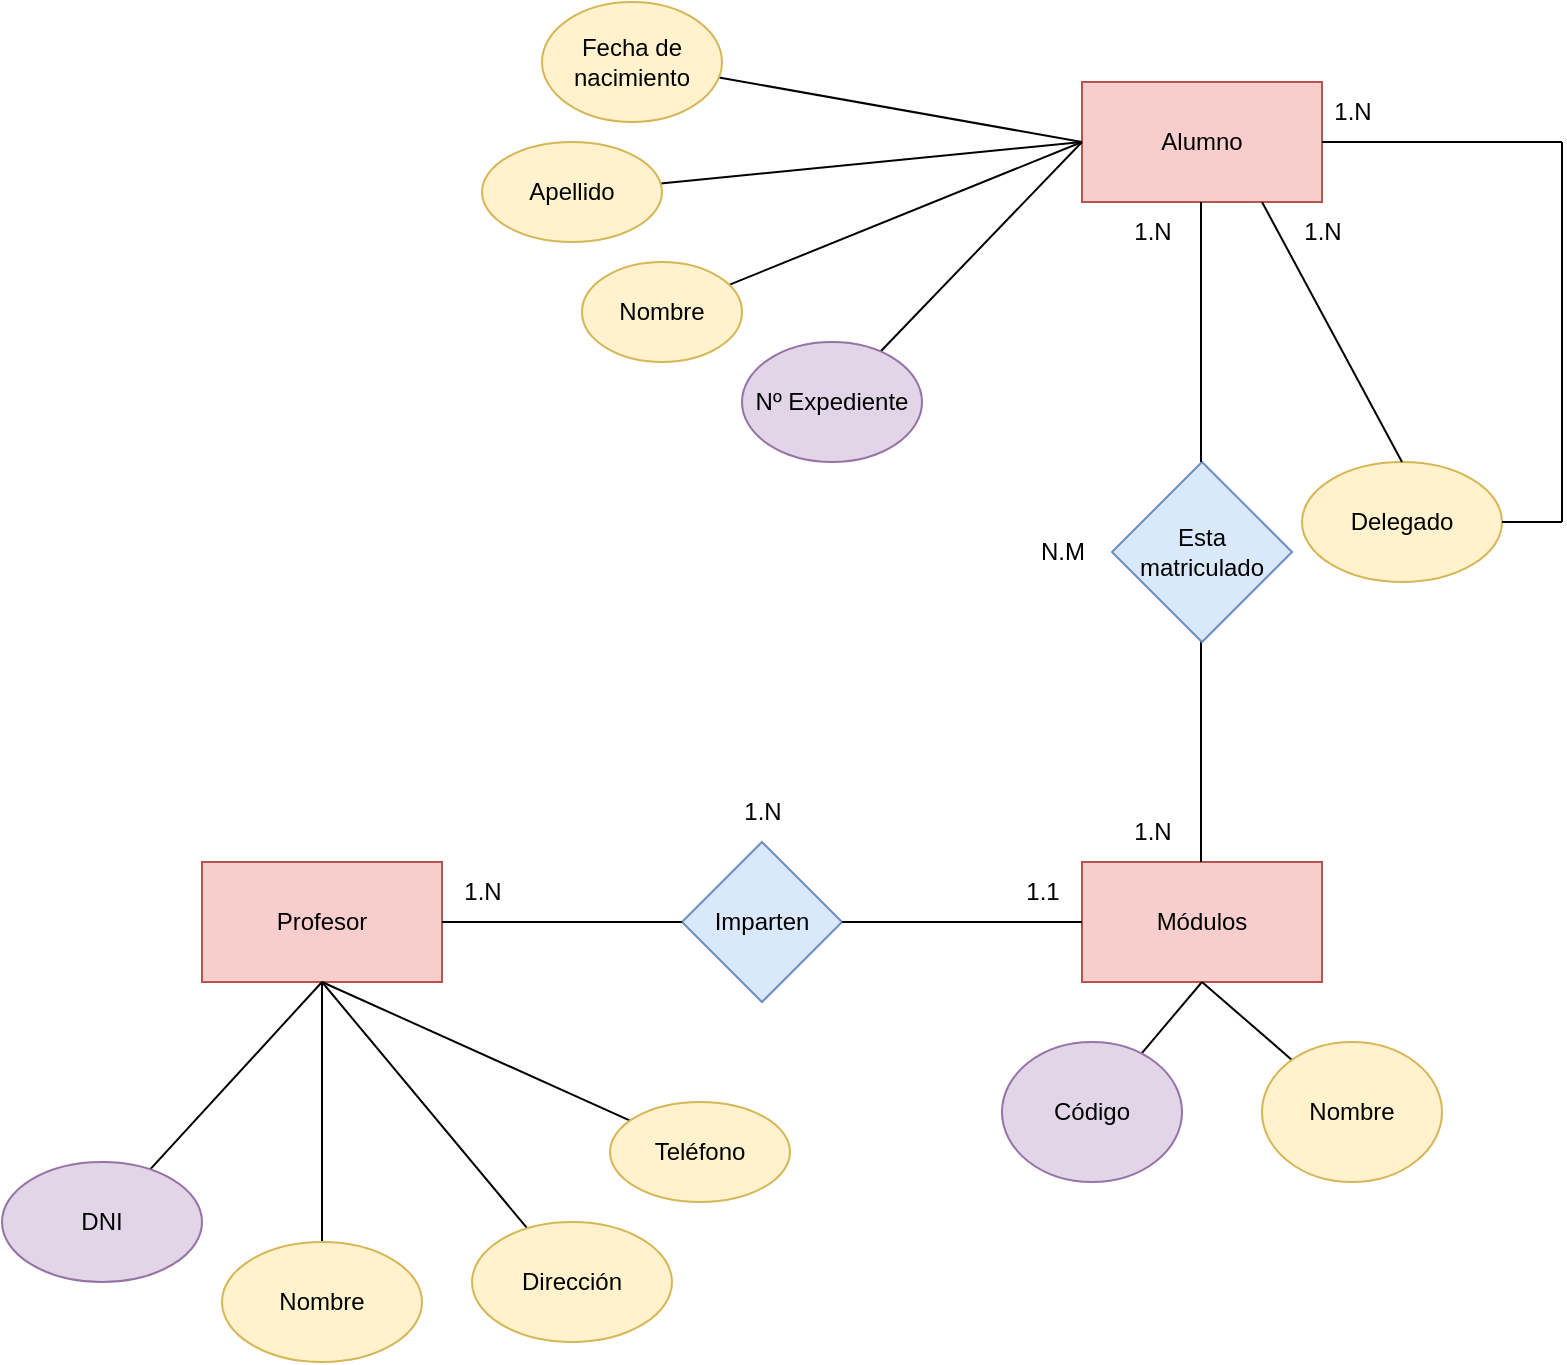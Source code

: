 <mxfile version="22.0.0" type="github">
  <diagram name="Página-1" id="yF2eQjJZxXHu3zWnu00l">
    <mxGraphModel dx="1658" dy="908" grid="1" gridSize="10" guides="1" tooltips="1" connect="1" arrows="1" fold="1" page="1" pageScale="1" pageWidth="827" pageHeight="1169" math="0" shadow="0">
      <root>
        <mxCell id="0" />
        <mxCell id="1" parent="0" />
        <mxCell id="6v2N4G5xBCR1Wuix8mr1-1" value="Profesor" style="rounded=0;whiteSpace=wrap;html=1;fillColor=#f8cecc;strokeColor=#b85450;" vertex="1" parent="1">
          <mxGeometry x="120" y="440" width="120" height="60" as="geometry" />
        </mxCell>
        <mxCell id="6v2N4G5xBCR1Wuix8mr1-2" value="Imparten" style="rhombus;whiteSpace=wrap;html=1;fillColor=#dae8fc;strokeColor=#6c8ebf;" vertex="1" parent="1">
          <mxGeometry x="360" y="430" width="80" height="80" as="geometry" />
        </mxCell>
        <mxCell id="6v2N4G5xBCR1Wuix8mr1-3" value="Módulos" style="rounded=0;whiteSpace=wrap;html=1;fillColor=#f8cecc;strokeColor=#b85450;" vertex="1" parent="1">
          <mxGeometry x="560" y="440" width="120" height="60" as="geometry" />
        </mxCell>
        <mxCell id="6v2N4G5xBCR1Wuix8mr1-4" value="" style="endArrow=none;html=1;rounded=0;exitX=1;exitY=0.5;exitDx=0;exitDy=0;entryX=0;entryY=0.5;entryDx=0;entryDy=0;" edge="1" parent="1" source="6v2N4G5xBCR1Wuix8mr1-1" target="6v2N4G5xBCR1Wuix8mr1-2">
          <mxGeometry width="50" height="50" relative="1" as="geometry">
            <mxPoint x="280" y="350" as="sourcePoint" />
            <mxPoint x="330" y="300" as="targetPoint" />
          </mxGeometry>
        </mxCell>
        <mxCell id="6v2N4G5xBCR1Wuix8mr1-5" value="" style="endArrow=none;html=1;rounded=0;exitX=1;exitY=0.5;exitDx=0;exitDy=0;entryX=0;entryY=0.5;entryDx=0;entryDy=0;" edge="1" parent="1" source="6v2N4G5xBCR1Wuix8mr1-2" target="6v2N4G5xBCR1Wuix8mr1-3">
          <mxGeometry width="50" height="50" relative="1" as="geometry">
            <mxPoint x="480" y="360" as="sourcePoint" />
            <mxPoint x="530" y="310" as="targetPoint" />
          </mxGeometry>
        </mxCell>
        <mxCell id="6v2N4G5xBCR1Wuix8mr1-7" value="Alumno" style="rounded=0;whiteSpace=wrap;html=1;fillColor=#f8cecc;strokeColor=#b85450;" vertex="1" parent="1">
          <mxGeometry x="560" y="50" width="120" height="60" as="geometry" />
        </mxCell>
        <mxCell id="6v2N4G5xBCR1Wuix8mr1-8" value="" style="endArrow=none;html=1;rounded=0;" edge="1" parent="1">
          <mxGeometry width="50" height="50" relative="1" as="geometry">
            <mxPoint x="619.5" y="440" as="sourcePoint" />
            <mxPoint x="619.5" y="310" as="targetPoint" />
          </mxGeometry>
        </mxCell>
        <mxCell id="6v2N4G5xBCR1Wuix8mr1-9" value="Esta matriculado" style="rhombus;whiteSpace=wrap;html=1;fillColor=#dae8fc;strokeColor=#6c8ebf;" vertex="1" parent="1">
          <mxGeometry x="575" y="240" width="90" height="90" as="geometry" />
        </mxCell>
        <mxCell id="6v2N4G5xBCR1Wuix8mr1-10" value="" style="endArrow=none;html=1;rounded=0;" edge="1" parent="1">
          <mxGeometry width="50" height="50" relative="1" as="geometry">
            <mxPoint x="619.5" y="240" as="sourcePoint" />
            <mxPoint x="619.5" y="110" as="targetPoint" />
          </mxGeometry>
        </mxCell>
        <mxCell id="6v2N4G5xBCR1Wuix8mr1-12" value="" style="endArrow=none;html=1;rounded=0;" edge="1" parent="1" source="6v2N4G5xBCR1Wuix8mr1-16">
          <mxGeometry width="50" height="50" relative="1" as="geometry">
            <mxPoint x="360" y="120" as="sourcePoint" />
            <mxPoint x="560" y="80" as="targetPoint" />
          </mxGeometry>
        </mxCell>
        <mxCell id="6v2N4G5xBCR1Wuix8mr1-13" value="" style="endArrow=none;html=1;rounded=0;" edge="1" parent="1" source="6v2N4G5xBCR1Wuix8mr1-20">
          <mxGeometry width="50" height="50" relative="1" as="geometry">
            <mxPoint x="360" y="40" as="sourcePoint" />
            <mxPoint x="560" y="80" as="targetPoint" />
          </mxGeometry>
        </mxCell>
        <mxCell id="6v2N4G5xBCR1Wuix8mr1-14" value="" style="endArrow=none;html=1;rounded=0;entryX=0;entryY=0.5;entryDx=0;entryDy=0;" edge="1" parent="1" source="6v2N4G5xBCR1Wuix8mr1-18" target="6v2N4G5xBCR1Wuix8mr1-7">
          <mxGeometry width="50" height="50" relative="1" as="geometry">
            <mxPoint x="320" y="100" as="sourcePoint" />
            <mxPoint x="320" y="90" as="targetPoint" />
          </mxGeometry>
        </mxCell>
        <mxCell id="6v2N4G5xBCR1Wuix8mr1-15" value="" style="endArrow=none;html=1;rounded=0;" edge="1" parent="1" source="6v2N4G5xBCR1Wuix8mr1-17">
          <mxGeometry width="50" height="50" relative="1" as="geometry">
            <mxPoint x="160" y="100" as="sourcePoint" />
            <mxPoint x="560" y="80" as="targetPoint" />
          </mxGeometry>
        </mxCell>
        <mxCell id="6v2N4G5xBCR1Wuix8mr1-16" value="Nº Expediente" style="ellipse;whiteSpace=wrap;html=1;fillColor=#e1d5e7;strokeColor=#9673a6;" vertex="1" parent="1">
          <mxGeometry x="390" y="180" width="90" height="60" as="geometry" />
        </mxCell>
        <mxCell id="6v2N4G5xBCR1Wuix8mr1-17" value="Nombre" style="ellipse;whiteSpace=wrap;html=1;fillColor=#fff2cc;strokeColor=#d6b656;" vertex="1" parent="1">
          <mxGeometry x="310" y="140" width="80" height="50" as="geometry" />
        </mxCell>
        <mxCell id="6v2N4G5xBCR1Wuix8mr1-19" value="" style="endArrow=none;html=1;rounded=0;entryX=0;entryY=0.5;entryDx=0;entryDy=0;" edge="1" parent="1" target="6v2N4G5xBCR1Wuix8mr1-18">
          <mxGeometry width="50" height="50" relative="1" as="geometry">
            <mxPoint x="320" y="100" as="sourcePoint" />
            <mxPoint x="560" y="80" as="targetPoint" />
          </mxGeometry>
        </mxCell>
        <mxCell id="6v2N4G5xBCR1Wuix8mr1-18" value="Apellido" style="ellipse;whiteSpace=wrap;html=1;fillColor=#fff2cc;strokeColor=#d6b656;" vertex="1" parent="1">
          <mxGeometry x="260" y="80" width="90" height="50" as="geometry" />
        </mxCell>
        <mxCell id="6v2N4G5xBCR1Wuix8mr1-21" value="" style="endArrow=none;html=1;rounded=0;" edge="1" parent="1" target="6v2N4G5xBCR1Wuix8mr1-20">
          <mxGeometry width="50" height="50" relative="1" as="geometry">
            <mxPoint x="360" y="40" as="sourcePoint" />
            <mxPoint x="560" y="80" as="targetPoint" />
          </mxGeometry>
        </mxCell>
        <mxCell id="6v2N4G5xBCR1Wuix8mr1-20" value="Fecha de nacimiento" style="ellipse;whiteSpace=wrap;html=1;fillColor=#fff2cc;strokeColor=#d6b656;" vertex="1" parent="1">
          <mxGeometry x="290" y="10" width="90" height="60" as="geometry" />
        </mxCell>
        <mxCell id="6v2N4G5xBCR1Wuix8mr1-22" value="" style="endArrow=none;html=1;rounded=0;" edge="1" parent="1" source="6v2N4G5xBCR1Wuix8mr1-29">
          <mxGeometry width="50" height="50" relative="1" as="geometry">
            <mxPoint x="40" y="600" as="sourcePoint" />
            <mxPoint x="180" y="500" as="targetPoint" />
          </mxGeometry>
        </mxCell>
        <mxCell id="6v2N4G5xBCR1Wuix8mr1-23" value="" style="endArrow=none;html=1;rounded=0;" edge="1" parent="1" source="6v2N4G5xBCR1Wuix8mr1-32">
          <mxGeometry width="50" height="50" relative="1" as="geometry">
            <mxPoint x="130" y="640" as="sourcePoint" />
            <mxPoint x="180" y="500" as="targetPoint" />
          </mxGeometry>
        </mxCell>
        <mxCell id="6v2N4G5xBCR1Wuix8mr1-24" value="" style="endArrow=none;html=1;rounded=0;entryX=0.5;entryY=1;entryDx=0;entryDy=0;" edge="1" parent="1" source="6v2N4G5xBCR1Wuix8mr1-27" target="6v2N4G5xBCR1Wuix8mr1-1">
          <mxGeometry width="50" height="50" relative="1" as="geometry">
            <mxPoint x="250" y="640" as="sourcePoint" />
            <mxPoint x="280" y="550" as="targetPoint" />
          </mxGeometry>
        </mxCell>
        <mxCell id="6v2N4G5xBCR1Wuix8mr1-25" value="" style="endArrow=none;html=1;rounded=0;" edge="1" parent="1" source="6v2N4G5xBCR1Wuix8mr1-26">
          <mxGeometry width="50" height="50" relative="1" as="geometry">
            <mxPoint x="320" y="600" as="sourcePoint" />
            <mxPoint x="180" y="500" as="targetPoint" />
          </mxGeometry>
        </mxCell>
        <mxCell id="6v2N4G5xBCR1Wuix8mr1-27" value="Dirección" style="ellipse;whiteSpace=wrap;html=1;fillColor=#fff2cc;strokeColor=#d6b656;" vertex="1" parent="1">
          <mxGeometry x="255" y="620" width="100" height="60" as="geometry" />
        </mxCell>
        <mxCell id="6v2N4G5xBCR1Wuix8mr1-29" value="DNI" style="ellipse;whiteSpace=wrap;html=1;fillColor=#e1d5e7;strokeColor=#9673a6;" vertex="1" parent="1">
          <mxGeometry x="20" y="590" width="100" height="60" as="geometry" />
        </mxCell>
        <mxCell id="6v2N4G5xBCR1Wuix8mr1-26" value="Teléfono" style="ellipse;whiteSpace=wrap;html=1;fillColor=#fff2cc;strokeColor=#d6b656;" vertex="1" parent="1">
          <mxGeometry x="324" y="560" width="90" height="50" as="geometry" />
        </mxCell>
        <mxCell id="6v2N4G5xBCR1Wuix8mr1-32" value="Nombre" style="ellipse;whiteSpace=wrap;html=1;fillColor=#fff2cc;strokeColor=#d6b656;" vertex="1" parent="1">
          <mxGeometry x="130" y="630" width="100" height="60" as="geometry" />
        </mxCell>
        <mxCell id="6v2N4G5xBCR1Wuix8mr1-35" value="" style="endArrow=none;html=1;rounded=0;" edge="1" parent="1" source="6v2N4G5xBCR1Wuix8mr1-36">
          <mxGeometry width="50" height="50" relative="1" as="geometry">
            <mxPoint x="665" y="284.5" as="sourcePoint" />
            <mxPoint x="720" y="285" as="targetPoint" />
          </mxGeometry>
        </mxCell>
        <mxCell id="6v2N4G5xBCR1Wuix8mr1-36" value="Delegado" style="ellipse;whiteSpace=wrap;html=1;fillColor=#fff2cc;strokeColor=#d6b656;" vertex="1" parent="1">
          <mxGeometry x="670" y="240" width="100" height="60" as="geometry" />
        </mxCell>
        <mxCell id="6v2N4G5xBCR1Wuix8mr1-38" value="1.N" style="text;html=1;align=center;verticalAlign=middle;resizable=0;points=[];autosize=1;strokeColor=none;fillColor=none;" vertex="1" parent="1">
          <mxGeometry x="575" y="410" width="40" height="30" as="geometry" />
        </mxCell>
        <mxCell id="6v2N4G5xBCR1Wuix8mr1-39" value="1.N" style="text;html=1;align=center;verticalAlign=middle;resizable=0;points=[];autosize=1;strokeColor=none;fillColor=none;" vertex="1" parent="1">
          <mxGeometry x="380" y="400" width="40" height="30" as="geometry" />
        </mxCell>
        <mxCell id="6v2N4G5xBCR1Wuix8mr1-40" value="1.N" style="text;html=1;align=center;verticalAlign=middle;resizable=0;points=[];autosize=1;strokeColor=none;fillColor=none;" vertex="1" parent="1">
          <mxGeometry x="575" y="110" width="40" height="30" as="geometry" />
        </mxCell>
        <mxCell id="6v2N4G5xBCR1Wuix8mr1-41" value="1.1" style="text;html=1;align=center;verticalAlign=middle;resizable=0;points=[];autosize=1;strokeColor=none;fillColor=none;" vertex="1" parent="1">
          <mxGeometry x="520" y="440" width="40" height="30" as="geometry" />
        </mxCell>
        <mxCell id="6v2N4G5xBCR1Wuix8mr1-42" value="1.N" style="text;html=1;align=center;verticalAlign=middle;resizable=0;points=[];autosize=1;strokeColor=none;fillColor=none;" vertex="1" parent="1">
          <mxGeometry x="240" y="440" width="40" height="30" as="geometry" />
        </mxCell>
        <mxCell id="6v2N4G5xBCR1Wuix8mr1-43" value="&lt;div&gt;N.M&lt;/div&gt;" style="text;html=1;align=center;verticalAlign=middle;resizable=0;points=[];autosize=1;strokeColor=none;fillColor=none;" vertex="1" parent="1">
          <mxGeometry x="525" y="270" width="50" height="30" as="geometry" />
        </mxCell>
        <mxCell id="6v2N4G5xBCR1Wuix8mr1-44" value="" style="endArrow=none;html=1;rounded=0;" edge="1" parent="1" source="6v2N4G5xBCR1Wuix8mr1-45">
          <mxGeometry width="50" height="50" relative="1" as="geometry">
            <mxPoint x="560" y="560" as="sourcePoint" />
            <mxPoint x="620" y="500" as="targetPoint" />
          </mxGeometry>
        </mxCell>
        <mxCell id="6v2N4G5xBCR1Wuix8mr1-46" value="" style="endArrow=none;html=1;rounded=0;" edge="1" parent="1" source="6v2N4G5xBCR1Wuix8mr1-47">
          <mxGeometry width="50" height="50" relative="1" as="geometry">
            <mxPoint x="680" y="560" as="sourcePoint" />
            <mxPoint x="620" y="500" as="targetPoint" />
          </mxGeometry>
        </mxCell>
        <mxCell id="6v2N4G5xBCR1Wuix8mr1-48" value="" style="endArrow=none;html=1;rounded=0;" edge="1" parent="1" target="6v2N4G5xBCR1Wuix8mr1-47">
          <mxGeometry width="50" height="50" relative="1" as="geometry">
            <mxPoint x="680" y="560" as="sourcePoint" />
            <mxPoint x="620" y="500" as="targetPoint" />
          </mxGeometry>
        </mxCell>
        <mxCell id="6v2N4G5xBCR1Wuix8mr1-47" value="Nombre" style="ellipse;whiteSpace=wrap;html=1;fillColor=#fff2cc;strokeColor=#d6b656;" vertex="1" parent="1">
          <mxGeometry x="650" y="530" width="90" height="70" as="geometry" />
        </mxCell>
        <mxCell id="6v2N4G5xBCR1Wuix8mr1-49" value="" style="endArrow=none;html=1;rounded=0;" edge="1" parent="1" target="6v2N4G5xBCR1Wuix8mr1-45">
          <mxGeometry width="50" height="50" relative="1" as="geometry">
            <mxPoint x="560" y="560" as="sourcePoint" />
            <mxPoint x="620" y="500" as="targetPoint" />
          </mxGeometry>
        </mxCell>
        <mxCell id="6v2N4G5xBCR1Wuix8mr1-45" value="Código" style="ellipse;whiteSpace=wrap;html=1;fillColor=#e1d5e7;strokeColor=#9673a6;" vertex="1" parent="1">
          <mxGeometry x="520" y="530" width="90" height="70" as="geometry" />
        </mxCell>
        <mxCell id="6v2N4G5xBCR1Wuix8mr1-52" value="" style="endArrow=none;html=1;rounded=0;" edge="1" parent="1">
          <mxGeometry width="50" height="50" relative="1" as="geometry">
            <mxPoint x="770" y="270" as="sourcePoint" />
            <mxPoint x="800" y="270" as="targetPoint" />
          </mxGeometry>
        </mxCell>
        <mxCell id="6v2N4G5xBCR1Wuix8mr1-53" value="" style="endArrow=none;html=1;rounded=0;" edge="1" parent="1">
          <mxGeometry width="50" height="50" relative="1" as="geometry">
            <mxPoint x="800" y="270" as="sourcePoint" />
            <mxPoint x="800" y="80" as="targetPoint" />
          </mxGeometry>
        </mxCell>
        <mxCell id="6v2N4G5xBCR1Wuix8mr1-55" value="" style="endArrow=none;html=1;rounded=0;exitX=1;exitY=0.5;exitDx=0;exitDy=0;" edge="1" parent="1" source="6v2N4G5xBCR1Wuix8mr1-7">
          <mxGeometry width="50" height="50" relative="1" as="geometry">
            <mxPoint x="750" y="130" as="sourcePoint" />
            <mxPoint x="800" y="80" as="targetPoint" />
          </mxGeometry>
        </mxCell>
        <mxCell id="6v2N4G5xBCR1Wuix8mr1-56" value="" style="endArrow=none;html=1;rounded=0;entryX=0.75;entryY=1;entryDx=0;entryDy=0;" edge="1" parent="1" target="6v2N4G5xBCR1Wuix8mr1-7">
          <mxGeometry width="50" height="50" relative="1" as="geometry">
            <mxPoint x="720" y="240" as="sourcePoint" />
            <mxPoint x="770" y="190" as="targetPoint" />
          </mxGeometry>
        </mxCell>
        <mxCell id="6v2N4G5xBCR1Wuix8mr1-57" value="1.N" style="text;html=1;align=center;verticalAlign=middle;resizable=0;points=[];autosize=1;strokeColor=none;fillColor=none;" vertex="1" parent="1">
          <mxGeometry x="660" y="110" width="40" height="30" as="geometry" />
        </mxCell>
        <mxCell id="6v2N4G5xBCR1Wuix8mr1-58" value="1.N" style="text;html=1;align=center;verticalAlign=middle;resizable=0;points=[];autosize=1;strokeColor=none;fillColor=none;" vertex="1" parent="1">
          <mxGeometry x="675" y="50" width="40" height="30" as="geometry" />
        </mxCell>
      </root>
    </mxGraphModel>
  </diagram>
</mxfile>
